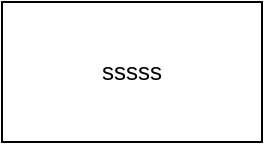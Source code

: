 <mxfile version="12.2.4" pages="1"><diagram id="6hGFLwfOUW9BJ-s0fimq" name="Page-1"><mxGraphModel dx="819" dy="460" grid="1" gridSize="10" guides="1" tooltips="1" connect="1" arrows="1" fold="1" page="1" pageScale="1" pageWidth="1169" pageHeight="827" background="#ffffff" math="0" shadow="0"><root><mxCell id="0"/><mxCell id="1" parent="0"/><mxCell id="2" value="sssss" style="rounded=0;whiteSpace=wrap;html=1;" parent="1" vertex="1"><mxGeometry x="220" y="190" width="130" height="70" as="geometry"/></mxCell></root></mxGraphModel></diagram></mxfile>
